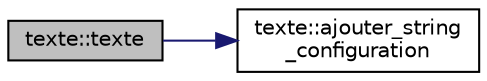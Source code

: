digraph "texte::texte"
{
  edge [fontname="Helvetica",fontsize="10",labelfontname="Helvetica",labelfontsize="10"];
  node [fontname="Helvetica",fontsize="10",shape=record];
  rankdir="LR";
  Node1 [label="texte::texte",height=0.2,width=0.4,color="black", fillcolor="grey75", style="filled", fontcolor="black"];
  Node1 -> Node2 [color="midnightblue",fontsize="10",style="solid",fontname="Helvetica"];
  Node2 [label="texte::ajouter_string\l_configuration",height=0.2,width=0.4,color="black", fillcolor="white", style="filled",URL="$classtexte.html#a1b779eb2037a80bf72c0d51056136ee5",tooltip="Met à jour la configuration au format QString lors de l&#39;ajout d&#39;une configuration donnée..."];
}
